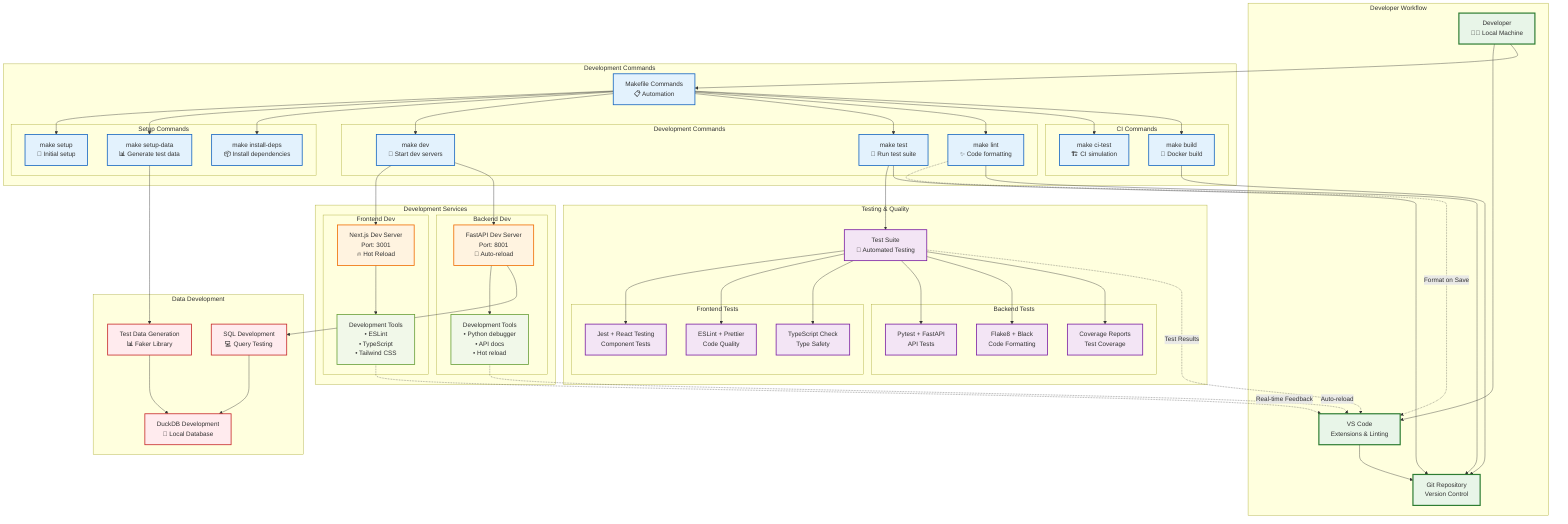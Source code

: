 graph TB
    subgraph "Developer Workflow"
        DEV[Developer<br/>👩‍💻 Local Machine]
        IDE[VS Code<br/>Extensions & Linting]
        GIT[Git Repository<br/>Version Control]
    end

    subgraph "Development Commands"
        MAKE[Makefile Commands<br/>📋 Automation]
        
        subgraph "Setup Commands"
            SETUP[make setup<br/>🚀 Initial setup]
            DATA[make setup-data<br/>📊 Generate test data]
            DEPS[make install-deps<br/>📦 Install dependencies]
        end

        subgraph "Development Commands"
            RUN[make dev<br/>🔄 Start dev servers]
            TEST[make test<br/>🧪 Run test suite]
            LINT[make lint<br/>✨ Code formatting]
        end

        subgraph "CI Commands"
            CI[make ci-test<br/>🏗️ CI simulation]
            BUILD[make build<br/>🐳 Docker build]
        end
    end

    subgraph "Development Services"
        direction LR
        
        subgraph "Frontend Dev"
            FE_DEV[Next.js Dev Server<br/>Port: 3001<br/>🔥 Hot Reload]
            FE_TOOLS[Development Tools<br/>• ESLint<br/>• TypeScript<br/>• Tailwind CSS]
        end

        subgraph "Backend Dev"
            BE_DEV[FastAPI Dev Server<br/>Port: 8001<br/>🔄 Auto-reload]
            BE_TOOLS[Development Tools<br/>• Python debugger<br/>• API docs<br/>• Hot reload]
        end
    end

    subgraph "Testing & Quality"
        TESTS[Test Suite<br/>🧪 Automated Testing]
        
        subgraph "Frontend Tests"
            FE_TEST[Jest + React Testing<br/>Component Tests]
            FE_LINT[ESLint + Prettier<br/>Code Quality]
            FE_TYPE[TypeScript Check<br/>Type Safety]
        end

        subgraph "Backend Tests"
            BE_TEST[Pytest + FastAPI<br/>API Tests]
            BE_LINT[Flake8 + Black<br/>Code Formatting]
            BE_COV[Coverage Reports<br/>Test Coverage]
        end
    end

    subgraph "Data Development"
        DB_DEV[DuckDB Development<br/>🦆 Local Database]
        DATA_GEN[Test Data Generation<br/>📊 Faker Library]
        SQL_DEV[SQL Development<br/>💻 Query Testing]
    end

    %% Developer Flow
    DEV --> IDE
    IDE --> GIT
    DEV --> MAKE

    %% Command Flow
    MAKE --> SETUP
    MAKE --> DATA
    MAKE --> DEPS
    MAKE --> RUN
    MAKE --> TEST
    MAKE --> LINT
    MAKE --> CI
    MAKE --> BUILD

    %% Development Services
    RUN --> FE_DEV
    RUN --> BE_DEV
    FE_DEV --> FE_TOOLS
    BE_DEV --> BE_TOOLS

    %% Testing Flow
    TEST --> TESTS
    TESTS --> FE_TEST
    TESTS --> FE_LINT
    TESTS --> FE_TYPE
    TESTS --> BE_TEST
    TESTS --> BE_LINT
    TESTS --> BE_COV

    %% Data Flow
    DATA --> DATA_GEN
    DATA_GEN --> DB_DEV
    BE_DEV --> SQL_DEV
    SQL_DEV --> DB_DEV

    %% Feedback Loops
    FE_TOOLS -.->|Real-time Feedback| IDE
    BE_TOOLS -.->|Auto-reload| IDE
    TESTS -.->|Test Results| IDE
    LINT -.->|Format on Save| IDE

    %% Git Integration
    LINT --> GIT
    TEST --> GIT
    BUILD --> GIT

    %% Styling
    classDef dev fill:#e8f5e8,stroke:#2e7d32,stroke-width:3px
    classDef cmd fill:#e3f2fd,stroke:#1565c0,stroke-width:2px
    classDef service fill:#fff3e0,stroke:#ef6c00,stroke-width:2px
    classDef test fill:#f3e5f5,stroke:#7b1fa2,stroke-width:2px
    classDef data fill:#ffebee,stroke:#c62828,stroke-width:2px
    classDef tool fill:#f1f8e9,stroke:#689f38,stroke-width:2px

    class DEV,IDE,GIT dev
    class MAKE,SETUP,DATA,DEPS,RUN,TEST,LINT,CI,BUILD cmd
    class FE_DEV,BE_DEV service
    class TESTS,FE_TEST,FE_LINT,FE_TYPE,BE_TEST,BE_LINT,BE_COV test
    class DB_DEV,DATA_GEN,SQL_DEV data
    class FE_TOOLS,BE_TOOLS tool